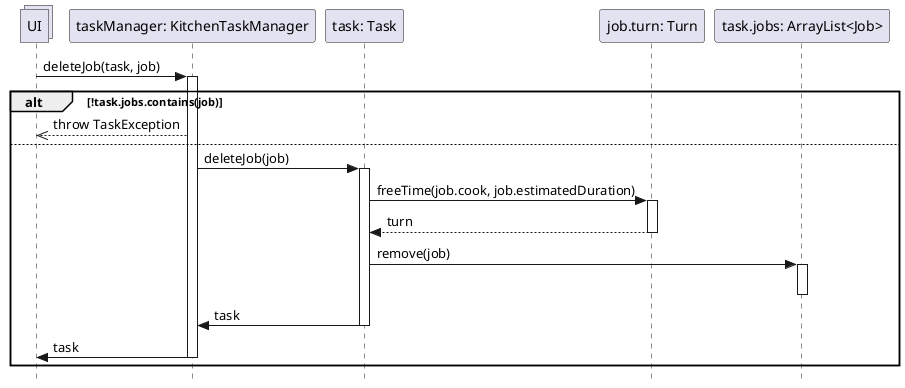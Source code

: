 @startuml Operazione 6a
skinparam Style strictuml

collections UI

'commento di prova per vedere se riesco a pushare sul nuovo pc

participant "taskManager: KitchenTaskManager" as tm
participant "task: Task" as task
participant "job.turn: Turn" as t
participant "task.jobs: ArrayList<Job>" as jl

UI -> tm: deleteJob(task, job)
activate tm

alt !task.jobs.contains(job)
    UI <<-- tm: throw TaskException
else
    tm -> task: deleteJob(job)
    activate task
    task -> t: freeTime(job.cook, job.estimatedDuration)
    activate t
    return turn

    task -> jl: remove(job)
    activate jl
    deactivate jl

    tm <- task: task
    deactivate task

    UI <- tm: task
    deactivate tm

end

deactivate tm

@enduml